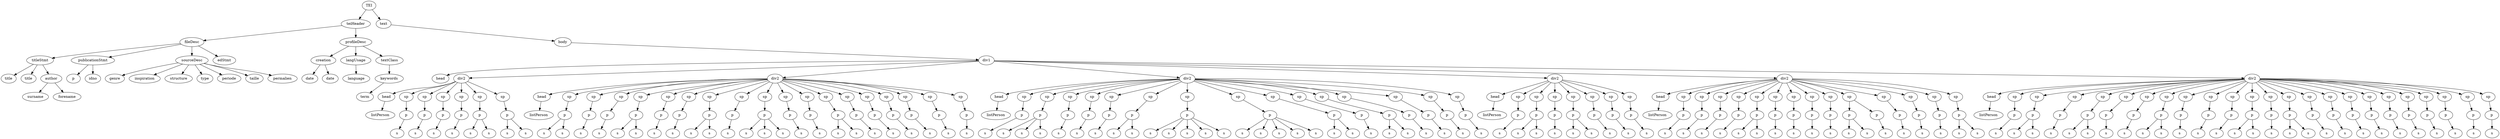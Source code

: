 digraph Tree {
	"t0" [label = "TEI"];
	"t1" [label = "teiHeader"];
	"t2" [label = "fileDesc"];
	"t3" [label = "titleStmt"];
	"t4" [label = "title"];
	"t5" [label = "title"];
	"t6" [label = "author"];
	"t7" [label = "surname"];
	"t8" [label = "forename"];
	"t9" [label = "publicationStmt"];
	"t10" [label = "p"];
	"t11" [label = "idno"];
	"t12" [label = "sourceDesc"];
	"t13" [label = "genre"];
	"t14" [label = "inspiration"];
	"t15" [label = "structure"];
	"t16" [label = "type"];
	"t17" [label = "periode"];
	"t18" [label = "taille"];
	"t19" [label = "permalien"];
	"t20" [label = "edStmt"];
	"t21" [label = "profileDesc"];
	"t22" [label = "creation"];
	"t23" [label = "date"];
	"t24" [label = "date"];
	"t25" [label = "langUsage"];
	"t26" [label = "language"];
	"t27" [label = "textClass"];
	"t28" [label = "keywords"];
	"t29" [label = "term"];
	"t30" [label = "text"];
	"t31" [label = "body"];
	"t32" [label = "div1"];
	"t33" [label = "head"];
	"t34" [label = "div2"];
	"t35" [label = "head"];
	"t36" [label = "listPerson"];
	"t37" [label = "sp"];
	"t38" [label = "p"];
	"t39" [label = "s"];
	"t40" [label = "sp"];
	"t41" [label = "p"];
	"t42" [label = "s"];
	"t43" [label = "sp"];
	"t44" [label = "p"];
	"t45" [label = "s"];
	"t46" [label = "sp"];
	"t47" [label = "p"];
	"t48" [label = "s"];
	"t49" [label = "sp"];
	"t50" [label = "p"];
	"t51" [label = "s"];
	"t52" [label = "s"];
	"t53" [label = "sp"];
	"t54" [label = "p"];
	"t55" [label = "s"];
	"t56" [label = "s"];
	"t57" [label = "div2"];
	"t58" [label = "head"];
	"t59" [label = "listPerson"];
	"t60" [label = "sp"];
	"t61" [label = "p"];
	"t62" [label = "s"];
	"t63" [label = "s"];
	"t64" [label = "sp"];
	"t65" [label = "p"];
	"t66" [label = "s"];
	"t67" [label = "sp"];
	"t68" [label = "p"];
	"t69" [label = "s"];
	"t70" [label = "sp"];
	"t71" [label = "p"];
	"t72" [label = "s"];
	"t73" [label = "s"];
	"t74" [label = "sp"];
	"t75" [label = "p"];
	"t76" [label = "s"];
	"t77" [label = "sp"];
	"t78" [label = "p"];
	"t79" [label = "s"];
	"t80" [label = "sp"];
	"t81" [label = "p"];
	"t82" [label = "s"];
	"t83" [label = "s"];
	"t84" [label = "sp"];
	"t85" [label = "p"];
	"t86" [label = "s"];
	"t87" [label = "sp"];
	"t88" [label = "p"];
	"t89" [label = "s"];
	"t90" [label = "s"];
	"t91" [label = "s"];
	"t92" [label = "sp"];
	"t93" [label = "p"];
	"t94" [label = "s"];
	"t95" [label = "sp"];
	"t96" [label = "p"];
	"t97" [label = "s"];
	"t98" [label = "sp"];
	"t99" [label = "p"];
	"t100" [label = "s"];
	"t101" [label = "s"];
	"t102" [label = "sp"];
	"t103" [label = "p"];
	"t104" [label = "s"];
	"t105" [label = "sp"];
	"t106" [label = "p"];
	"t107" [label = "s"];
	"t108" [label = "sp"];
	"t109" [label = "p"];
	"t110" [label = "s"];
	"t111" [label = "sp"];
	"t112" [label = "p"];
	"t113" [label = "s"];
	"t114" [label = "sp"];
	"t115" [label = "p"];
	"t116" [label = "s"];
	"t117" [label = "sp"];
	"t118" [label = "p"];
	"t119" [label = "s"];
	"t120" [label = "div2"];
	"t121" [label = "head"];
	"t122" [label = "listPerson"];
	"t123" [label = "sp"];
	"t124" [label = "p"];
	"t125" [label = "s"];
	"t126" [label = "sp"];
	"t127" [label = "p"];
	"t128" [label = "s"];
	"t129" [label = "s"];
	"t130" [label = "s"];
	"t131" [label = "sp"];
	"t132" [label = "p"];
	"t133" [label = "s"];
	"t134" [label = "sp"];
	"t135" [label = "p"];
	"t136" [label = "s"];
	"t137" [label = "sp"];
	"t138" [label = "p"];
	"t139" [label = "s"];
	"t140" [label = "sp"];
	"t141" [label = "p"];
	"t142" [label = "s"];
	"t143" [label = "s"];
	"t144" [label = "sp"];
	"t145" [label = "p"];
	"t146" [label = "s"];
	"t147" [label = "s"];
	"t148" [label = "s"];
	"t149" [label = "s"];
	"t150" [label = "s"];
	"t151" [label = "sp"];
	"t152" [label = "p"];
	"t153" [label = "s"];
	"t154" [label = "s"];
	"t155" [label = "s"];
	"t156" [label = "s"];
	"t157" [label = "s"];
	"t158" [label = "sp"];
	"t159" [label = "p"];
	"t160" [label = "s"];
	"t161" [label = "s"];
	"t162" [label = "sp"];
	"t163" [label = "p"];
	"t164" [label = "s"];
	"t165" [label = "sp"];
	"t166" [label = "p"];
	"t167" [label = "s"];
	"t168" [label = "s"];
	"t169" [label = "sp"];
	"t170" [label = "p"];
	"t171" [label = "s"];
	"t172" [label = "sp"];
	"t173" [label = "p"];
	"t174" [label = "s"];
	"t175" [label = "sp"];
	"t176" [label = "p"];
	"t177" [label = "s"];
	"t178" [label = "sp"];
	"t179" [label = "p"];
	"t180" [label = "s"];
	"t181" [label = "div2"];
	"t182" [label = "head"];
	"t183" [label = "listPerson"];
	"t184" [label = "sp"];
	"t185" [label = "p"];
	"t186" [label = "s"];
	"t187" [label = "sp"];
	"t188" [label = "p"];
	"t189" [label = "s"];
	"t190" [label = "s"];
	"t191" [label = "sp"];
	"t192" [label = "p"];
	"t193" [label = "s"];
	"t194" [label = "sp"];
	"t195" [label = "p"];
	"t196" [label = "s"];
	"t197" [label = "s"];
	"t198" [label = "sp"];
	"t199" [label = "p"];
	"t200" [label = "s"];
	"t201" [label = "sp"];
	"t202" [label = "p"];
	"t203" [label = "s"];
	"t204" [label = "sp"];
	"t205" [label = "p"];
	"t206" [label = "s"];
	"t207" [label = "div2"];
	"t208" [label = "head"];
	"t209" [label = "listPerson"];
	"t210" [label = "sp"];
	"t211" [label = "p"];
	"t212" [label = "s"];
	"t213" [label = "sp"];
	"t214" [label = "p"];
	"t215" [label = "s"];
	"t216" [label = "sp"];
	"t217" [label = "p"];
	"t218" [label = "s"];
	"t219" [label = "sp"];
	"t220" [label = "p"];
	"t221" [label = "s"];
	"t222" [label = "sp"];
	"t223" [label = "p"];
	"t224" [label = "s"];
	"t225" [label = "s"];
	"t226" [label = "sp"];
	"t227" [label = "p"];
	"t228" [label = "s"];
	"t229" [label = "sp"];
	"t230" [label = "p"];
	"t231" [label = "s"];
	"t232" [label = "sp"];
	"t233" [label = "p"];
	"t234" [label = "s"];
	"t235" [label = "sp"];
	"t236" [label = "p"];
	"t237" [label = "s"];
	"t238" [label = "sp"];
	"t239" [label = "p"];
	"t240" [label = "s"];
	"t241" [label = "s"];
	"t242" [label = "p"];
	"t243" [label = "s"];
	"t244" [label = "sp"];
	"t245" [label = "p"];
	"t246" [label = "s"];
	"t247" [label = "sp"];
	"t248" [label = "p"];
	"t249" [label = "s"];
	"t250" [label = "sp"];
	"t251" [label = "p"];
	"t252" [label = "s"];
	"t253" [label = "sp"];
	"t254" [label = "p"];
	"t255" [label = "s"];
	"t256" [label = "s"];
	"t257" [label = "div2"];
	"t258" [label = "head"];
	"t259" [label = "listPerson"];
	"t260" [label = "sp"];
	"t261" [label = "p"];
	"t262" [label = "s"];
	"t263" [label = "sp"];
	"t264" [label = "p"];
	"t265" [label = "s"];
	"t266" [label = "s"];
	"t267" [label = "sp"];
	"t268" [label = "p"];
	"t269" [label = "s"];
	"t270" [label = "sp"];
	"t271" [label = "p"];
	"t272" [label = "s"];
	"t273" [label = "s"];
	"t274" [label = "sp"];
	"t275" [label = "p"];
	"t276" [label = "s"];
	"t277" [label = "sp"];
	"t278" [label = "p"];
	"t279" [label = "s"];
	"t280" [label = "sp"];
	"t281" [label = "p"];
	"t282" [label = "s"];
	"t283" [label = "s"];
	"t284" [label = "sp"];
	"t285" [label = "p"];
	"t286" [label = "s"];
	"t287" [label = "sp"];
	"t288" [label = "p"];
	"t289" [label = "s"];
	"t290" [label = "sp"];
	"t291" [label = "p"];
	"t292" [label = "s"];
	"t293" [label = "sp"];
	"t294" [label = "p"];
	"t295" [label = "s"];
	"t296" [label = "s"];
	"t297" [label = "sp"];
	"t298" [label = "p"];
	"t299" [label = "s"];
	"t300" [label = "sp"];
	"t301" [label = "p"];
	"t302" [label = "s"];
	"t303" [label = "s"];
	"t304" [label = "sp"];
	"t305" [label = "p"];
	"t306" [label = "s"];
	"t307" [label = "sp"];
	"t308" [label = "p"];
	"t309" [label = "s"];
	"t310" [label = "sp"];
	"t311" [label = "p"];
	"t312" [label = "s"];
	"t313" [label = "sp"];
	"t314" [label = "p"];
	"t315" [label = "s"];
	"t316" [label = "sp"];
	"t317" [label = "p"];
	"t318" [label = "s"];
	"t319" [label = "sp"];
	"t320" [label = "p"];
	"t321" [label = "s"];
	"t322" [label = "sp"];
	"t323" [label = "p"];
	"t324" [label = "s"];
	"t325" [label = "sp"];
	"t326" [label = "p"];
	"t327" [label = "s"];
	"t328" [label = "sp"];
	"t329" [label = "p"];
	"t330" [label = "s"];
	"t331" [label = "sp"];
	"t332" [label = "p"];
	"t333" [label = "s"];
	"t0" -> "t1";
	"t1" -> "t2";
	"t2" -> "t3";
	"t3" -> "t4";
	"t3" -> "t5";
	"t3" -> "t6";
	"t6" -> "t7";
	"t6" -> "t8";
	"t2" -> "t9";
	"t9" -> "t10";
	"t9" -> "t11";
	"t2" -> "t12";
	"t12" -> "t13";
	"t12" -> "t14";
	"t12" -> "t15";
	"t12" -> "t16";
	"t12" -> "t17";
	"t12" -> "t18";
	"t12" -> "t19";
	"t2" -> "t20";
	"t1" -> "t21";
	"t21" -> "t22";
	"t22" -> "t23";
	"t22" -> "t24";
	"t21" -> "t25";
	"t25" -> "t26";
	"t21" -> "t27";
	"t27" -> "t28";
	"t28" -> "t29";
	"t0" -> "t30";
	"t30" -> "t31";
	"t31" -> "t32";
	"t32" -> "t33";
	"t32" -> "t34";
	"t34" -> "t35";
	"t35" -> "t36";
	"t34" -> "t37";
	"t37" -> "t38";
	"t38" -> "t39";
	"t34" -> "t40";
	"t40" -> "t41";
	"t41" -> "t42";
	"t34" -> "t43";
	"t43" -> "t44";
	"t44" -> "t45";
	"t34" -> "t46";
	"t46" -> "t47";
	"t47" -> "t48";
	"t34" -> "t49";
	"t49" -> "t50";
	"t50" -> "t51";
	"t50" -> "t52";
	"t34" -> "t53";
	"t53" -> "t54";
	"t54" -> "t55";
	"t54" -> "t56";
	"t32" -> "t57";
	"t57" -> "t58";
	"t58" -> "t59";
	"t57" -> "t60";
	"t60" -> "t61";
	"t61" -> "t62";
	"t61" -> "t63";
	"t57" -> "t64";
	"t64" -> "t65";
	"t65" -> "t66";
	"t57" -> "t67";
	"t67" -> "t68";
	"t68" -> "t69";
	"t57" -> "t70";
	"t70" -> "t71";
	"t71" -> "t72";
	"t71" -> "t73";
	"t57" -> "t74";
	"t74" -> "t75";
	"t75" -> "t76";
	"t57" -> "t77";
	"t77" -> "t78";
	"t78" -> "t79";
	"t57" -> "t80";
	"t80" -> "t81";
	"t81" -> "t82";
	"t81" -> "t83";
	"t57" -> "t84";
	"t84" -> "t85";
	"t85" -> "t86";
	"t57" -> "t87";
	"t87" -> "t88";
	"t88" -> "t89";
	"t88" -> "t90";
	"t88" -> "t91";
	"t57" -> "t92";
	"t92" -> "t93";
	"t93" -> "t94";
	"t57" -> "t95";
	"t95" -> "t96";
	"t96" -> "t97";
	"t57" -> "t98";
	"t98" -> "t99";
	"t99" -> "t100";
	"t99" -> "t101";
	"t57" -> "t102";
	"t102" -> "t103";
	"t103" -> "t104";
	"t57" -> "t105";
	"t105" -> "t106";
	"t106" -> "t107";
	"t57" -> "t108";
	"t108" -> "t109";
	"t109" -> "t110";
	"t57" -> "t111";
	"t111" -> "t112";
	"t112" -> "t113";
	"t57" -> "t114";
	"t114" -> "t115";
	"t115" -> "t116";
	"t57" -> "t117";
	"t117" -> "t118";
	"t118" -> "t119";
	"t32" -> "t120";
	"t120" -> "t121";
	"t121" -> "t122";
	"t120" -> "t123";
	"t123" -> "t124";
	"t124" -> "t125";
	"t120" -> "t126";
	"t126" -> "t127";
	"t127" -> "t128";
	"t127" -> "t129";
	"t127" -> "t130";
	"t120" -> "t131";
	"t131" -> "t132";
	"t132" -> "t133";
	"t120" -> "t134";
	"t134" -> "t135";
	"t135" -> "t136";
	"t120" -> "t137";
	"t137" -> "t138";
	"t138" -> "t139";
	"t120" -> "t140";
	"t140" -> "t141";
	"t141" -> "t142";
	"t141" -> "t143";
	"t120" -> "t144";
	"t144" -> "t145";
	"t145" -> "t146";
	"t145" -> "t147";
	"t145" -> "t148";
	"t145" -> "t149";
	"t145" -> "t150";
	"t120" -> "t151";
	"t151" -> "t152";
	"t152" -> "t153";
	"t152" -> "t154";
	"t152" -> "t155";
	"t152" -> "t156";
	"t152" -> "t157";
	"t120" -> "t158";
	"t158" -> "t159";
	"t159" -> "t160";
	"t159" -> "t161";
	"t120" -> "t162";
	"t162" -> "t163";
	"t163" -> "t164";
	"t120" -> "t165";
	"t165" -> "t166";
	"t166" -> "t167";
	"t166" -> "t168";
	"t120" -> "t169";
	"t169" -> "t170";
	"t170" -> "t171";
	"t120" -> "t172";
	"t172" -> "t173";
	"t173" -> "t174";
	"t120" -> "t175";
	"t175" -> "t176";
	"t176" -> "t177";
	"t120" -> "t178";
	"t178" -> "t179";
	"t179" -> "t180";
	"t32" -> "t181";
	"t181" -> "t182";
	"t182" -> "t183";
	"t181" -> "t184";
	"t184" -> "t185";
	"t185" -> "t186";
	"t181" -> "t187";
	"t187" -> "t188";
	"t188" -> "t189";
	"t188" -> "t190";
	"t181" -> "t191";
	"t191" -> "t192";
	"t192" -> "t193";
	"t181" -> "t194";
	"t194" -> "t195";
	"t195" -> "t196";
	"t195" -> "t197";
	"t181" -> "t198";
	"t198" -> "t199";
	"t199" -> "t200";
	"t181" -> "t201";
	"t201" -> "t202";
	"t202" -> "t203";
	"t181" -> "t204";
	"t204" -> "t205";
	"t205" -> "t206";
	"t32" -> "t207";
	"t207" -> "t208";
	"t208" -> "t209";
	"t207" -> "t210";
	"t210" -> "t211";
	"t211" -> "t212";
	"t207" -> "t213";
	"t213" -> "t214";
	"t214" -> "t215";
	"t207" -> "t216";
	"t216" -> "t217";
	"t217" -> "t218";
	"t207" -> "t219";
	"t219" -> "t220";
	"t220" -> "t221";
	"t207" -> "t222";
	"t222" -> "t223";
	"t223" -> "t224";
	"t223" -> "t225";
	"t207" -> "t226";
	"t226" -> "t227";
	"t227" -> "t228";
	"t207" -> "t229";
	"t229" -> "t230";
	"t230" -> "t231";
	"t207" -> "t232";
	"t232" -> "t233";
	"t233" -> "t234";
	"t207" -> "t235";
	"t235" -> "t236";
	"t236" -> "t237";
	"t207" -> "t238";
	"t238" -> "t239";
	"t239" -> "t240";
	"t239" -> "t241";
	"t238" -> "t242";
	"t242" -> "t243";
	"t207" -> "t244";
	"t244" -> "t245";
	"t245" -> "t246";
	"t207" -> "t247";
	"t247" -> "t248";
	"t248" -> "t249";
	"t207" -> "t250";
	"t250" -> "t251";
	"t251" -> "t252";
	"t207" -> "t253";
	"t253" -> "t254";
	"t254" -> "t255";
	"t254" -> "t256";
	"t32" -> "t257";
	"t257" -> "t258";
	"t258" -> "t259";
	"t257" -> "t260";
	"t260" -> "t261";
	"t261" -> "t262";
	"t257" -> "t263";
	"t263" -> "t264";
	"t264" -> "t265";
	"t264" -> "t266";
	"t257" -> "t267";
	"t267" -> "t268";
	"t268" -> "t269";
	"t257" -> "t270";
	"t270" -> "t271";
	"t271" -> "t272";
	"t271" -> "t273";
	"t257" -> "t274";
	"t274" -> "t275";
	"t275" -> "t276";
	"t257" -> "t277";
	"t277" -> "t278";
	"t278" -> "t279";
	"t257" -> "t280";
	"t280" -> "t281";
	"t281" -> "t282";
	"t281" -> "t283";
	"t257" -> "t284";
	"t284" -> "t285";
	"t285" -> "t286";
	"t257" -> "t287";
	"t287" -> "t288";
	"t288" -> "t289";
	"t257" -> "t290";
	"t290" -> "t291";
	"t291" -> "t292";
	"t257" -> "t293";
	"t293" -> "t294";
	"t294" -> "t295";
	"t294" -> "t296";
	"t257" -> "t297";
	"t297" -> "t298";
	"t298" -> "t299";
	"t257" -> "t300";
	"t300" -> "t301";
	"t301" -> "t302";
	"t301" -> "t303";
	"t257" -> "t304";
	"t304" -> "t305";
	"t305" -> "t306";
	"t257" -> "t307";
	"t307" -> "t308";
	"t308" -> "t309";
	"t257" -> "t310";
	"t310" -> "t311";
	"t311" -> "t312";
	"t257" -> "t313";
	"t313" -> "t314";
	"t314" -> "t315";
	"t257" -> "t316";
	"t316" -> "t317";
	"t317" -> "t318";
	"t257" -> "t319";
	"t319" -> "t320";
	"t320" -> "t321";
	"t257" -> "t322";
	"t322" -> "t323";
	"t323" -> "t324";
	"t257" -> "t325";
	"t325" -> "t326";
	"t326" -> "t327";
	"t257" -> "t328";
	"t328" -> "t329";
	"t329" -> "t330";
	"t257" -> "t331";
	"t331" -> "t332";
	"t332" -> "t333";
}
